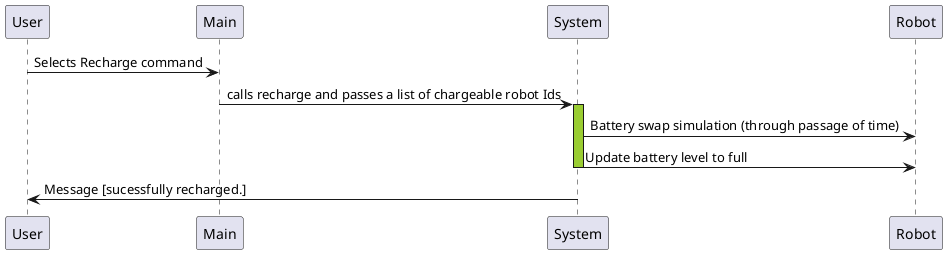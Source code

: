 @startuml

User -> Main: Selects Recharge command
Main -> System: calls recharge and passes a list of chargeable robot Ids 
activate System #YellowGreen
System-> Robot: Battery swap simulation (through passage of time)
System -> Robot: Update battery level to full
deactivate
System -> User: Message [sucessfully recharged.]

@enduml
